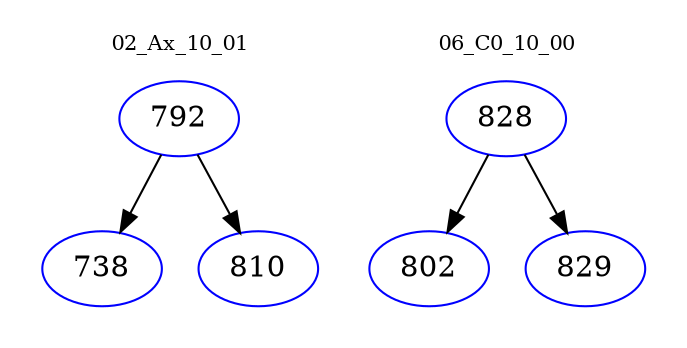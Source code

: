 digraph{
subgraph cluster_0 {
color = white
label = "02_Ax_10_01";
fontsize=10;
T0_792 [label="792", color="blue"]
T0_792 -> T0_738 [color="black"]
T0_738 [label="738", color="blue"]
T0_792 -> T0_810 [color="black"]
T0_810 [label="810", color="blue"]
}
subgraph cluster_1 {
color = white
label = "06_C0_10_00";
fontsize=10;
T1_828 [label="828", color="blue"]
T1_828 -> T1_802 [color="black"]
T1_802 [label="802", color="blue"]
T1_828 -> T1_829 [color="black"]
T1_829 [label="829", color="blue"]
}
}
